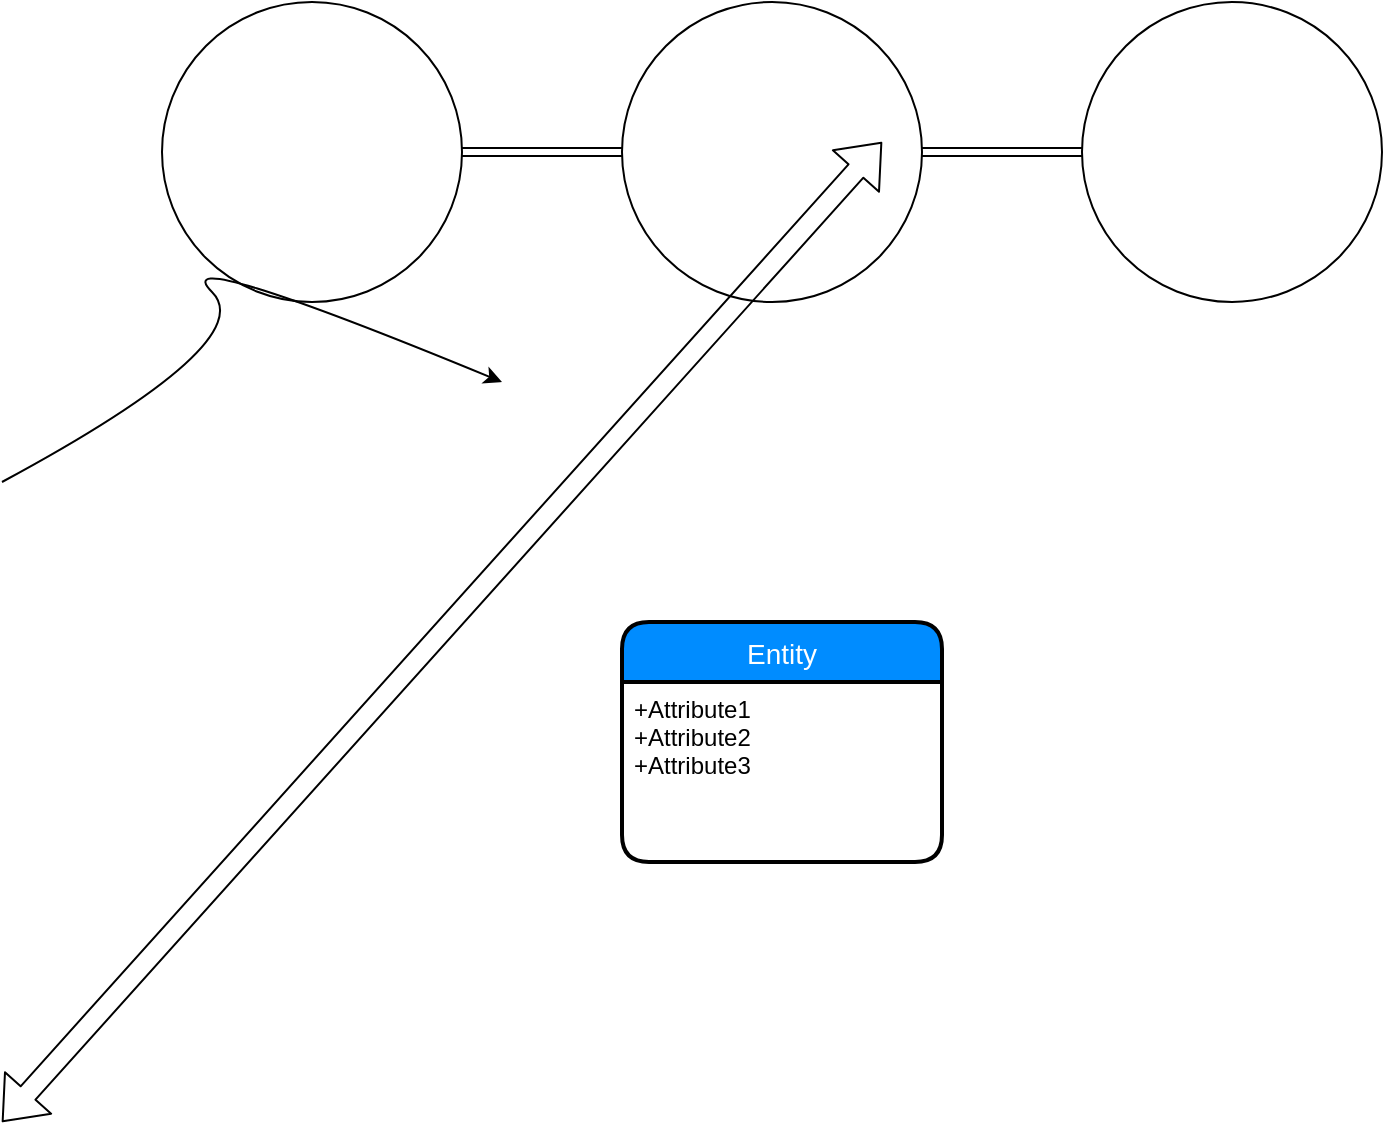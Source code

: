 <mxfile version="10.6.6" type="github"><diagram id="8jZic8k61Mt6l3GGqU--" name="第 1 页"><mxGraphModel dx="1394" dy="805" grid="1" gridSize="10" guides="1" tooltips="1" connect="1" arrows="1" fold="1" page="1" pageScale="1" pageWidth="827" pageHeight="1169" math="0" shadow="0"><root><mxCell id="0"/><mxCell id="1" parent="0"/><mxCell id="FUnCsAkwOjCF6AbmD_zr-3" value="" style="edgeStyle=orthogonalEdgeStyle;shape=link;rounded=0;orthogonalLoop=1;jettySize=auto;html=1;" edge="1" parent="1" source="JvUkqF-eaFF-QHbgN6Gh-1" target="FUnCsAkwOjCF6AbmD_zr-2"><mxGeometry relative="1" as="geometry"/></mxCell><mxCell id="JvUkqF-eaFF-QHbgN6Gh-1" value="" style="ellipse;whiteSpace=wrap;html=1;aspect=fixed;" parent="1" vertex="1"><mxGeometry x="610" y="100" width="150" height="150" as="geometry"/></mxCell><mxCell id="FUnCsAkwOjCF6AbmD_zr-5" value="" style="edgeStyle=orthogonalEdgeStyle;shape=link;rounded=0;orthogonalLoop=1;jettySize=auto;html=1;" edge="1" parent="1" source="FUnCsAkwOjCF6AbmD_zr-2" target="FUnCsAkwOjCF6AbmD_zr-4"><mxGeometry relative="1" as="geometry"/></mxCell><mxCell id="FUnCsAkwOjCF6AbmD_zr-2" value="" style="ellipse;whiteSpace=wrap;html=1;aspect=fixed;" vertex="1" parent="1"><mxGeometry x="380" y="100" width="150" height="150" as="geometry"/></mxCell><mxCell id="FUnCsAkwOjCF6AbmD_zr-4" value="" style="ellipse;whiteSpace=wrap;html=1;aspect=fixed;" vertex="1" parent="1"><mxGeometry x="150" y="100" width="150" height="150" as="geometry"/></mxCell><mxCell id="JvUkqF-eaFF-QHbgN6Gh-2" value="" style="curved=1;endArrow=classic;html=1;" parent="1" edge="1"><mxGeometry width="50" height="50" relative="1" as="geometry"><mxPoint x="70" y="340" as="sourcePoint"/><mxPoint x="320" y="290" as="targetPoint"/><Array as="points"><mxPoint x="200" y="270"/><mxPoint x="150" y="220"/></Array></mxGeometry></mxCell><mxCell id="FUnCsAkwOjCF6AbmD_zr-1" value="" style="shape=flexArrow;endArrow=classic;startArrow=classic;html=1;" edge="1" parent="1"><mxGeometry width="50" height="50" relative="1" as="geometry"><mxPoint x="70" y="660" as="sourcePoint"/><mxPoint x="510" y="170" as="targetPoint"/></mxGeometry></mxCell><mxCell id="FUnCsAkwOjCF6AbmD_zr-6" value="Entity" style="swimlane;childLayout=stackLayout;horizontal=1;startSize=30;horizontalStack=0;fillColor=#008cff;fontColor=#FFFFFF;rounded=1;fontSize=14;fontStyle=0;strokeWidth=2;resizeParent=0;resizeLast=1;shadow=0;dashed=0;align=center;" vertex="1" parent="1"><mxGeometry x="380" y="410" width="160" height="120" as="geometry"/></mxCell><mxCell id="FUnCsAkwOjCF6AbmD_zr-7" value="+Attribute1&#10;+Attribute2&#10;+Attribute3" style="align=left;strokeColor=none;fillColor=none;spacingLeft=4;fontSize=12;verticalAlign=top;resizable=0;rotatable=0;part=1;" vertex="1" parent="FUnCsAkwOjCF6AbmD_zr-6"><mxGeometry y="30" width="160" height="90" as="geometry"/></mxCell></root></mxGraphModel></diagram></mxfile>